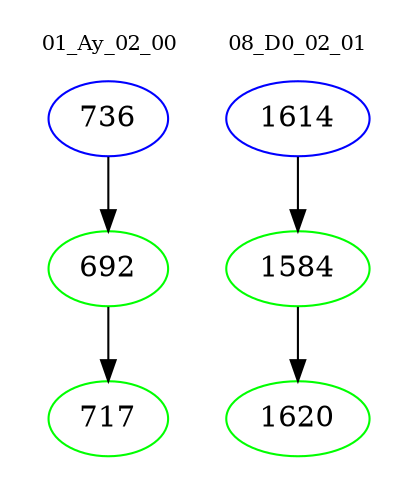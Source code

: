 digraph{
subgraph cluster_0 {
color = white
label = "01_Ay_02_00";
fontsize=10;
T0_736 [label="736", color="blue"]
T0_736 -> T0_692 [color="black"]
T0_692 [label="692", color="green"]
T0_692 -> T0_717 [color="black"]
T0_717 [label="717", color="green"]
}
subgraph cluster_1 {
color = white
label = "08_D0_02_01";
fontsize=10;
T1_1614 [label="1614", color="blue"]
T1_1614 -> T1_1584 [color="black"]
T1_1584 [label="1584", color="green"]
T1_1584 -> T1_1620 [color="black"]
T1_1620 [label="1620", color="green"]
}
}
